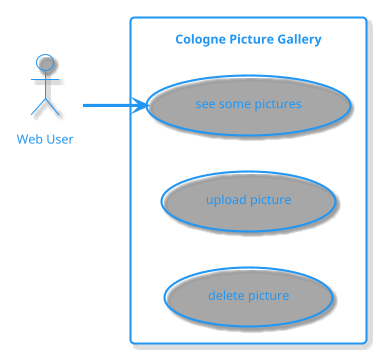@startuml
!theme materia-outline
left to right direction

actor "Web User" as wu

rectangle "Cologne Picture Gallery" {
    usecase "see some pictures" as uc1
    usecase "upload picture" as uc2
    usecase "delete picture" as uc3
}

wu --> uc1

@enduml